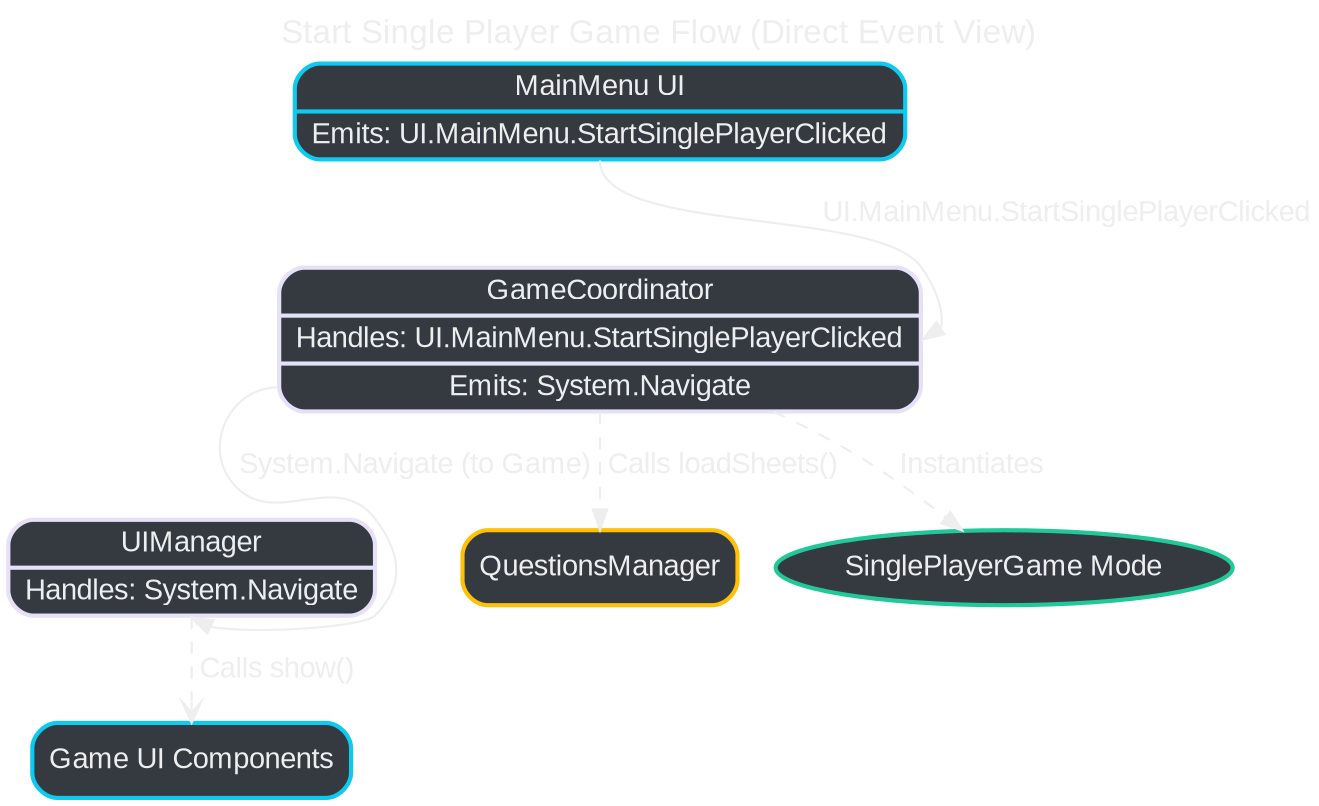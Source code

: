 digraph StartSPGame_Direct {
    rankdir=TD;
    sep="0.6";
    overlap=false;
    bgcolor="transparent";
    fontname="Arial";
    node [shape=box, style="rounded,filled", fontcolor="#eeeeee", color="#eeeeee", fontname="Arial"];
    edge [fontcolor="#eeeeee", color="#eeeeee", fontname="Arial"];
    graph [label="Start Single Player Game Flow (Direct Event View)", labelloc=t, fontsize=16, fontcolor="#eeeeee"];

    // Node Styles (Dark fill, specific border remains)
    MainMenuComponent [shape="record", fillcolor="#343a40", color="#0dcaf0", penwidth=2,
                       label="{ MainMenu UI | {<emits_ui> Emits: UI.MainMenu.StartSinglePlayerClicked} }"];
    GameCoordinator [shape="record", fillcolor="#343a40", color="#e6e0f8", penwidth=2,
                     label="{ GameCoordinator | {<handles_ui> Handles: UI.MainMenu.StartSinglePlayerClicked} | {<emits_nav> Emits: System.Navigate} }"];
    UIManager [shape="record", fillcolor="#343a40", color="#e6e0f8", penwidth=2,
               label="{ UIManager | {<handles_nav> Handles: System.Navigate} }"];
    QuestionsManager [label="QuestionsManager", fillcolor="#343a40", color="#ffc107", penwidth=2]; // Passive target
    SinglePlayerGame [label="SinglePlayerGame Mode", fillcolor="#343a40", color="#20c997", penwidth=2, shape=ellipse]; // Passive target
    GameUI [label="Game UI Components", fillcolor="#343a40", color="#0dcaf0", penwidth=2]; // Passive target

    // 1. User clicks 'Single Player' -> Handled by Coordinator (Direct Event Flow)
    MainMenuComponent:emits_ui -> GameCoordinator:handles_ui [label=" UI.MainMenu.StartSinglePlayerClicked"];

    // 2. Coordinator prepares game (Direct Calls)
    GameCoordinator -> QuestionsManager [label=" Calls loadSheets()", style=dashed];
    GameCoordinator -> SinglePlayerGame [label=" Instantiates", style=dashed];

    // 3. Coordinator triggers navigation -> Handled by UIManager (Direct Event Flow)
    GameCoordinator:emits_nav -> UIManager:handles_nav [label=" System.Navigate (to Game)"];

    // 4. UIManager shows Game UI (Direct Call)
    UIManager -> GameUI [label=" Calls show()", style=dashed, arrowhead=open];
} 